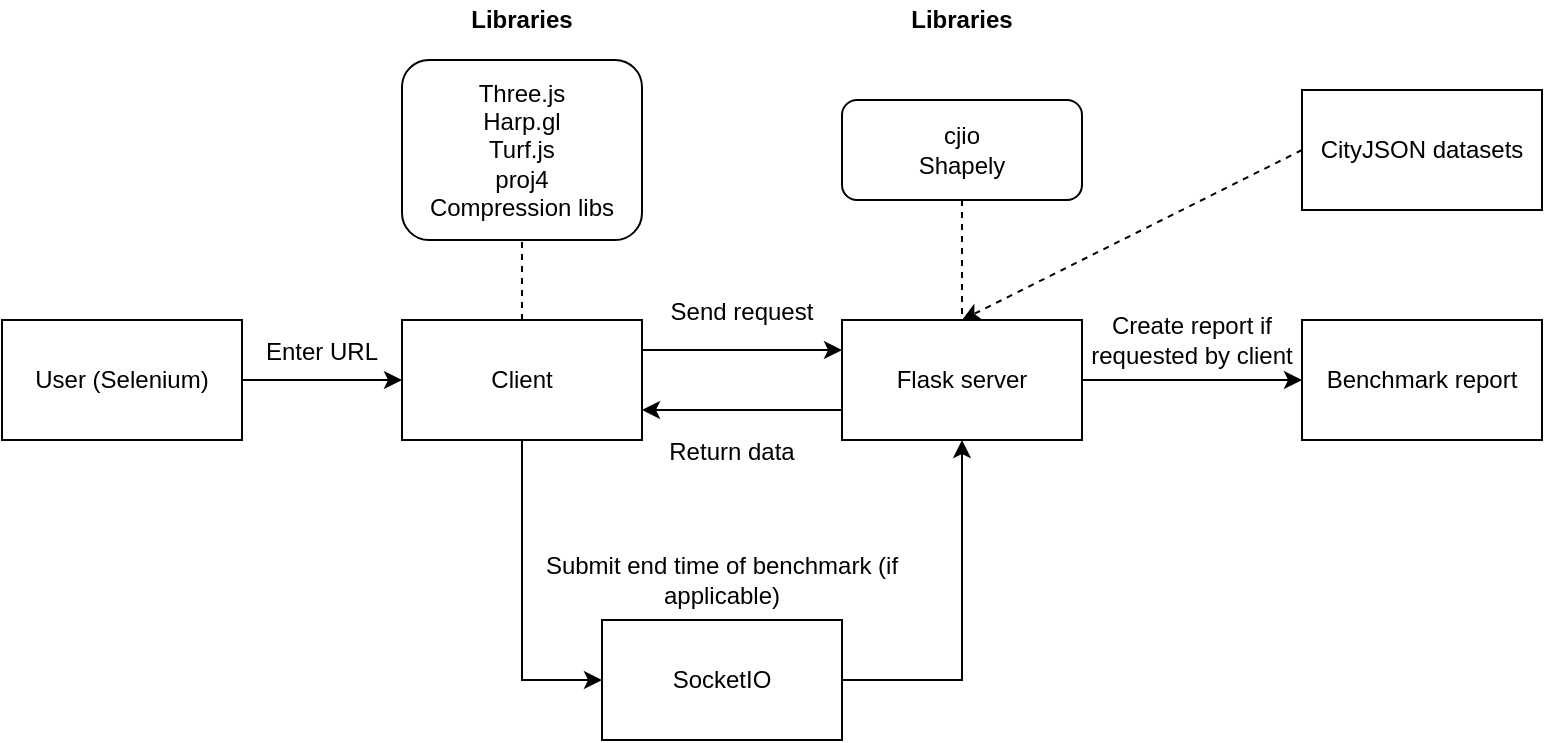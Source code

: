 <mxfile version="13.3.5" type="device"><diagram id="fa_uzRHWDTuz1Y5xxZh0" name="Page-1"><mxGraphModel dx="1422" dy="801" grid="1" gridSize="10" guides="1" tooltips="1" connect="1" arrows="1" fold="1" page="1" pageScale="1" pageWidth="850" pageHeight="1100" math="0" shadow="0"><root><mxCell id="0"/><mxCell id="1" parent="0"/><mxCell id="lQ92xLpLURKLXE1wjxpN-1" value="Flask server" style="rounded=0;whiteSpace=wrap;html=1;" parent="1" vertex="1"><mxGeometry x="420" y="160" width="120" height="60" as="geometry"/></mxCell><mxCell id="lQ92xLpLURKLXE1wjxpN-2" value="User (Selenium)" style="rounded=0;whiteSpace=wrap;html=1;" parent="1" vertex="1"><mxGeometry y="160" width="120" height="60" as="geometry"/></mxCell><mxCell id="lQ92xLpLURKLXE1wjxpN-24" style="edgeStyle=orthogonalEdgeStyle;rounded=0;orthogonalLoop=1;jettySize=auto;html=1;exitX=0.5;exitY=1;exitDx=0;exitDy=0;entryX=0;entryY=0.5;entryDx=0;entryDy=0;" parent="1" source="lQ92xLpLURKLXE1wjxpN-3" target="lQ92xLpLURKLXE1wjxpN-6" edge="1"><mxGeometry relative="1" as="geometry"/></mxCell><mxCell id="lQ92xLpLURKLXE1wjxpN-3" value="Client" style="rounded=0;whiteSpace=wrap;html=1;" parent="1" vertex="1"><mxGeometry x="200" y="160" width="120" height="60" as="geometry"/></mxCell><mxCell id="lQ92xLpLURKLXE1wjxpN-4" value="&lt;div&gt;cjio&lt;/div&gt;&lt;div&gt;Shapely&lt;br&gt;&lt;/div&gt;" style="rounded=1;whiteSpace=wrap;html=1;" parent="1" vertex="1"><mxGeometry x="420" y="50" width="120" height="50" as="geometry"/></mxCell><mxCell id="lQ92xLpLURKLXE1wjxpN-26" style="edgeStyle=orthogonalEdgeStyle;rounded=0;orthogonalLoop=1;jettySize=auto;html=1;exitX=1;exitY=0.5;exitDx=0;exitDy=0;entryX=0.5;entryY=1;entryDx=0;entryDy=0;" parent="1" source="lQ92xLpLURKLXE1wjxpN-6" target="lQ92xLpLURKLXE1wjxpN-1" edge="1"><mxGeometry relative="1" as="geometry"/></mxCell><mxCell id="lQ92xLpLURKLXE1wjxpN-6" value="SocketIO" style="rounded=0;whiteSpace=wrap;html=1;" parent="1" vertex="1"><mxGeometry x="300" y="310" width="120" height="60" as="geometry"/></mxCell><mxCell id="lQ92xLpLURKLXE1wjxpN-7" value="&lt;div&gt;Three.js&lt;/div&gt;&lt;div&gt;Harp.gl&lt;br&gt;&lt;/div&gt;&lt;div&gt;Turf.js&lt;/div&gt;&lt;div&gt;proj4&lt;/div&gt;Compression libs" style="rounded=1;whiteSpace=wrap;html=1;" parent="1" vertex="1"><mxGeometry x="200" y="30" width="120" height="90" as="geometry"/></mxCell><mxCell id="lQ92xLpLURKLXE1wjxpN-10" value="" style="endArrow=none;dashed=1;html=1;exitX=0.5;exitY=0;exitDx=0;exitDy=0;entryX=0.5;entryY=1;entryDx=0;entryDy=0;" parent="1" source="lQ92xLpLURKLXE1wjxpN-3" target="lQ92xLpLURKLXE1wjxpN-7" edge="1"><mxGeometry width="50" height="50" relative="1" as="geometry"><mxPoint x="400" y="210" as="sourcePoint"/><mxPoint x="450" y="160" as="targetPoint"/></mxGeometry></mxCell><mxCell id="lQ92xLpLURKLXE1wjxpN-11" value="" style="endArrow=none;dashed=1;html=1;exitX=0.5;exitY=1;exitDx=0;exitDy=0;entryX=0.5;entryY=0;entryDx=0;entryDy=0;" parent="1" source="lQ92xLpLURKLXE1wjxpN-4" target="lQ92xLpLURKLXE1wjxpN-1" edge="1"><mxGeometry width="50" height="50" relative="1" as="geometry"><mxPoint x="400" y="210" as="sourcePoint"/><mxPoint x="450" y="160" as="targetPoint"/></mxGeometry></mxCell><mxCell id="lQ92xLpLURKLXE1wjxpN-14" value="" style="endArrow=classic;html=1;exitX=1;exitY=0.5;exitDx=0;exitDy=0;entryX=0;entryY=0.5;entryDx=0;entryDy=0;" parent="1" source="lQ92xLpLURKLXE1wjxpN-2" target="lQ92xLpLURKLXE1wjxpN-3" edge="1"><mxGeometry width="50" height="50" relative="1" as="geometry"><mxPoint x="400" y="210" as="sourcePoint"/><mxPoint x="450" y="160" as="targetPoint"/></mxGeometry></mxCell><mxCell id="lQ92xLpLURKLXE1wjxpN-16" value="Benchmark report" style="rounded=0;whiteSpace=wrap;html=1;" parent="1" vertex="1"><mxGeometry x="650" y="160" width="120" height="60" as="geometry"/></mxCell><mxCell id="lQ92xLpLURKLXE1wjxpN-17" value="" style="endArrow=classic;html=1;exitX=1;exitY=0.5;exitDx=0;exitDy=0;entryX=0;entryY=0.5;entryDx=0;entryDy=0;" parent="1" source="lQ92xLpLURKLXE1wjxpN-1" target="lQ92xLpLURKLXE1wjxpN-16" edge="1"><mxGeometry width="50" height="50" relative="1" as="geometry"><mxPoint x="400" y="210" as="sourcePoint"/><mxPoint x="450" y="160" as="targetPoint"/></mxGeometry></mxCell><mxCell id="lQ92xLpLURKLXE1wjxpN-18" value="Enter URL" style="text;html=1;strokeColor=none;fillColor=none;align=center;verticalAlign=middle;whiteSpace=wrap;rounded=0;" parent="1" vertex="1"><mxGeometry x="120" y="166" width="80" height="20" as="geometry"/></mxCell><mxCell id="lQ92xLpLURKLXE1wjxpN-19" value="Submit end time of benchmark (if applicable)" style="text;html=1;strokeColor=none;fillColor=none;align=center;verticalAlign=middle;whiteSpace=wrap;rounded=0;" parent="1" vertex="1"><mxGeometry x="270" y="270" width="180" height="40" as="geometry"/></mxCell><mxCell id="lQ92xLpLURKLXE1wjxpN-21" value="Create report if requested by client" style="text;html=1;strokeColor=none;fillColor=none;align=center;verticalAlign=middle;whiteSpace=wrap;rounded=0;" parent="1" vertex="1"><mxGeometry x="540" y="160" width="110" height="20" as="geometry"/></mxCell><mxCell id="lQ92xLpLURKLXE1wjxpN-22" value="" style="endArrow=classic;html=1;exitX=1;exitY=0.25;exitDx=0;exitDy=0;entryX=0;entryY=0.25;entryDx=0;entryDy=0;" parent="1" source="lQ92xLpLURKLXE1wjxpN-3" target="lQ92xLpLURKLXE1wjxpN-1" edge="1"><mxGeometry width="50" height="50" relative="1" as="geometry"><mxPoint x="340" y="150" as="sourcePoint"/><mxPoint x="390" y="100" as="targetPoint"/></mxGeometry></mxCell><mxCell id="lQ92xLpLURKLXE1wjxpN-23" value="" style="endArrow=classic;html=1;exitX=0;exitY=0.75;exitDx=0;exitDy=0;entryX=1;entryY=0.75;entryDx=0;entryDy=0;" parent="1" source="lQ92xLpLURKLXE1wjxpN-1" target="lQ92xLpLURKLXE1wjxpN-3" edge="1"><mxGeometry width="50" height="50" relative="1" as="geometry"><mxPoint x="340" y="150" as="sourcePoint"/><mxPoint x="390" y="100" as="targetPoint"/></mxGeometry></mxCell><mxCell id="lQ92xLpLURKLXE1wjxpN-27" value="Send request" style="text;html=1;strokeColor=none;fillColor=none;align=center;verticalAlign=middle;whiteSpace=wrap;rounded=0;" parent="1" vertex="1"><mxGeometry x="330" y="146" width="80" height="20" as="geometry"/></mxCell><mxCell id="lQ92xLpLURKLXE1wjxpN-29" value="Return data" style="text;html=1;strokeColor=none;fillColor=none;align=center;verticalAlign=middle;whiteSpace=wrap;rounded=0;" parent="1" vertex="1"><mxGeometry x="330" y="216" width="70" height="20" as="geometry"/></mxCell><mxCell id="lQ92xLpLURKLXE1wjxpN-30" style="edgeStyle=orthogonalEdgeStyle;rounded=0;orthogonalLoop=1;jettySize=auto;html=1;exitX=0.5;exitY=1;exitDx=0;exitDy=0;" parent="1" source="lQ92xLpLURKLXE1wjxpN-29" target="lQ92xLpLURKLXE1wjxpN-29" edge="1"><mxGeometry relative="1" as="geometry"/></mxCell><mxCell id="lQ92xLpLURKLXE1wjxpN-32" value="&lt;b&gt;Libraries&lt;/b&gt;" style="text;html=1;strokeColor=none;fillColor=none;align=center;verticalAlign=middle;whiteSpace=wrap;rounded=0;" parent="1" vertex="1"><mxGeometry x="230" width="60" height="20" as="geometry"/></mxCell><mxCell id="lQ92xLpLURKLXE1wjxpN-33" value="&lt;b&gt;Libraries&lt;/b&gt;" style="text;html=1;strokeColor=none;fillColor=none;align=center;verticalAlign=middle;whiteSpace=wrap;rounded=0;" parent="1" vertex="1"><mxGeometry x="450" width="60" height="20" as="geometry"/></mxCell><mxCell id="JCaCazN07_ky0dlCJhUs-2" style="rounded=0;orthogonalLoop=1;jettySize=auto;html=1;exitX=0;exitY=0.5;exitDx=0;exitDy=0;entryX=0.5;entryY=0;entryDx=0;entryDy=0;dashed=1;" edge="1" parent="1" source="JCaCazN07_ky0dlCJhUs-1" target="lQ92xLpLURKLXE1wjxpN-1"><mxGeometry relative="1" as="geometry"/></mxCell><mxCell id="JCaCazN07_ky0dlCJhUs-1" value="CityJSON datasets" style="rounded=0;whiteSpace=wrap;html=1;" vertex="1" parent="1"><mxGeometry x="650" y="45" width="120" height="60" as="geometry"/></mxCell></root></mxGraphModel></diagram></mxfile>
